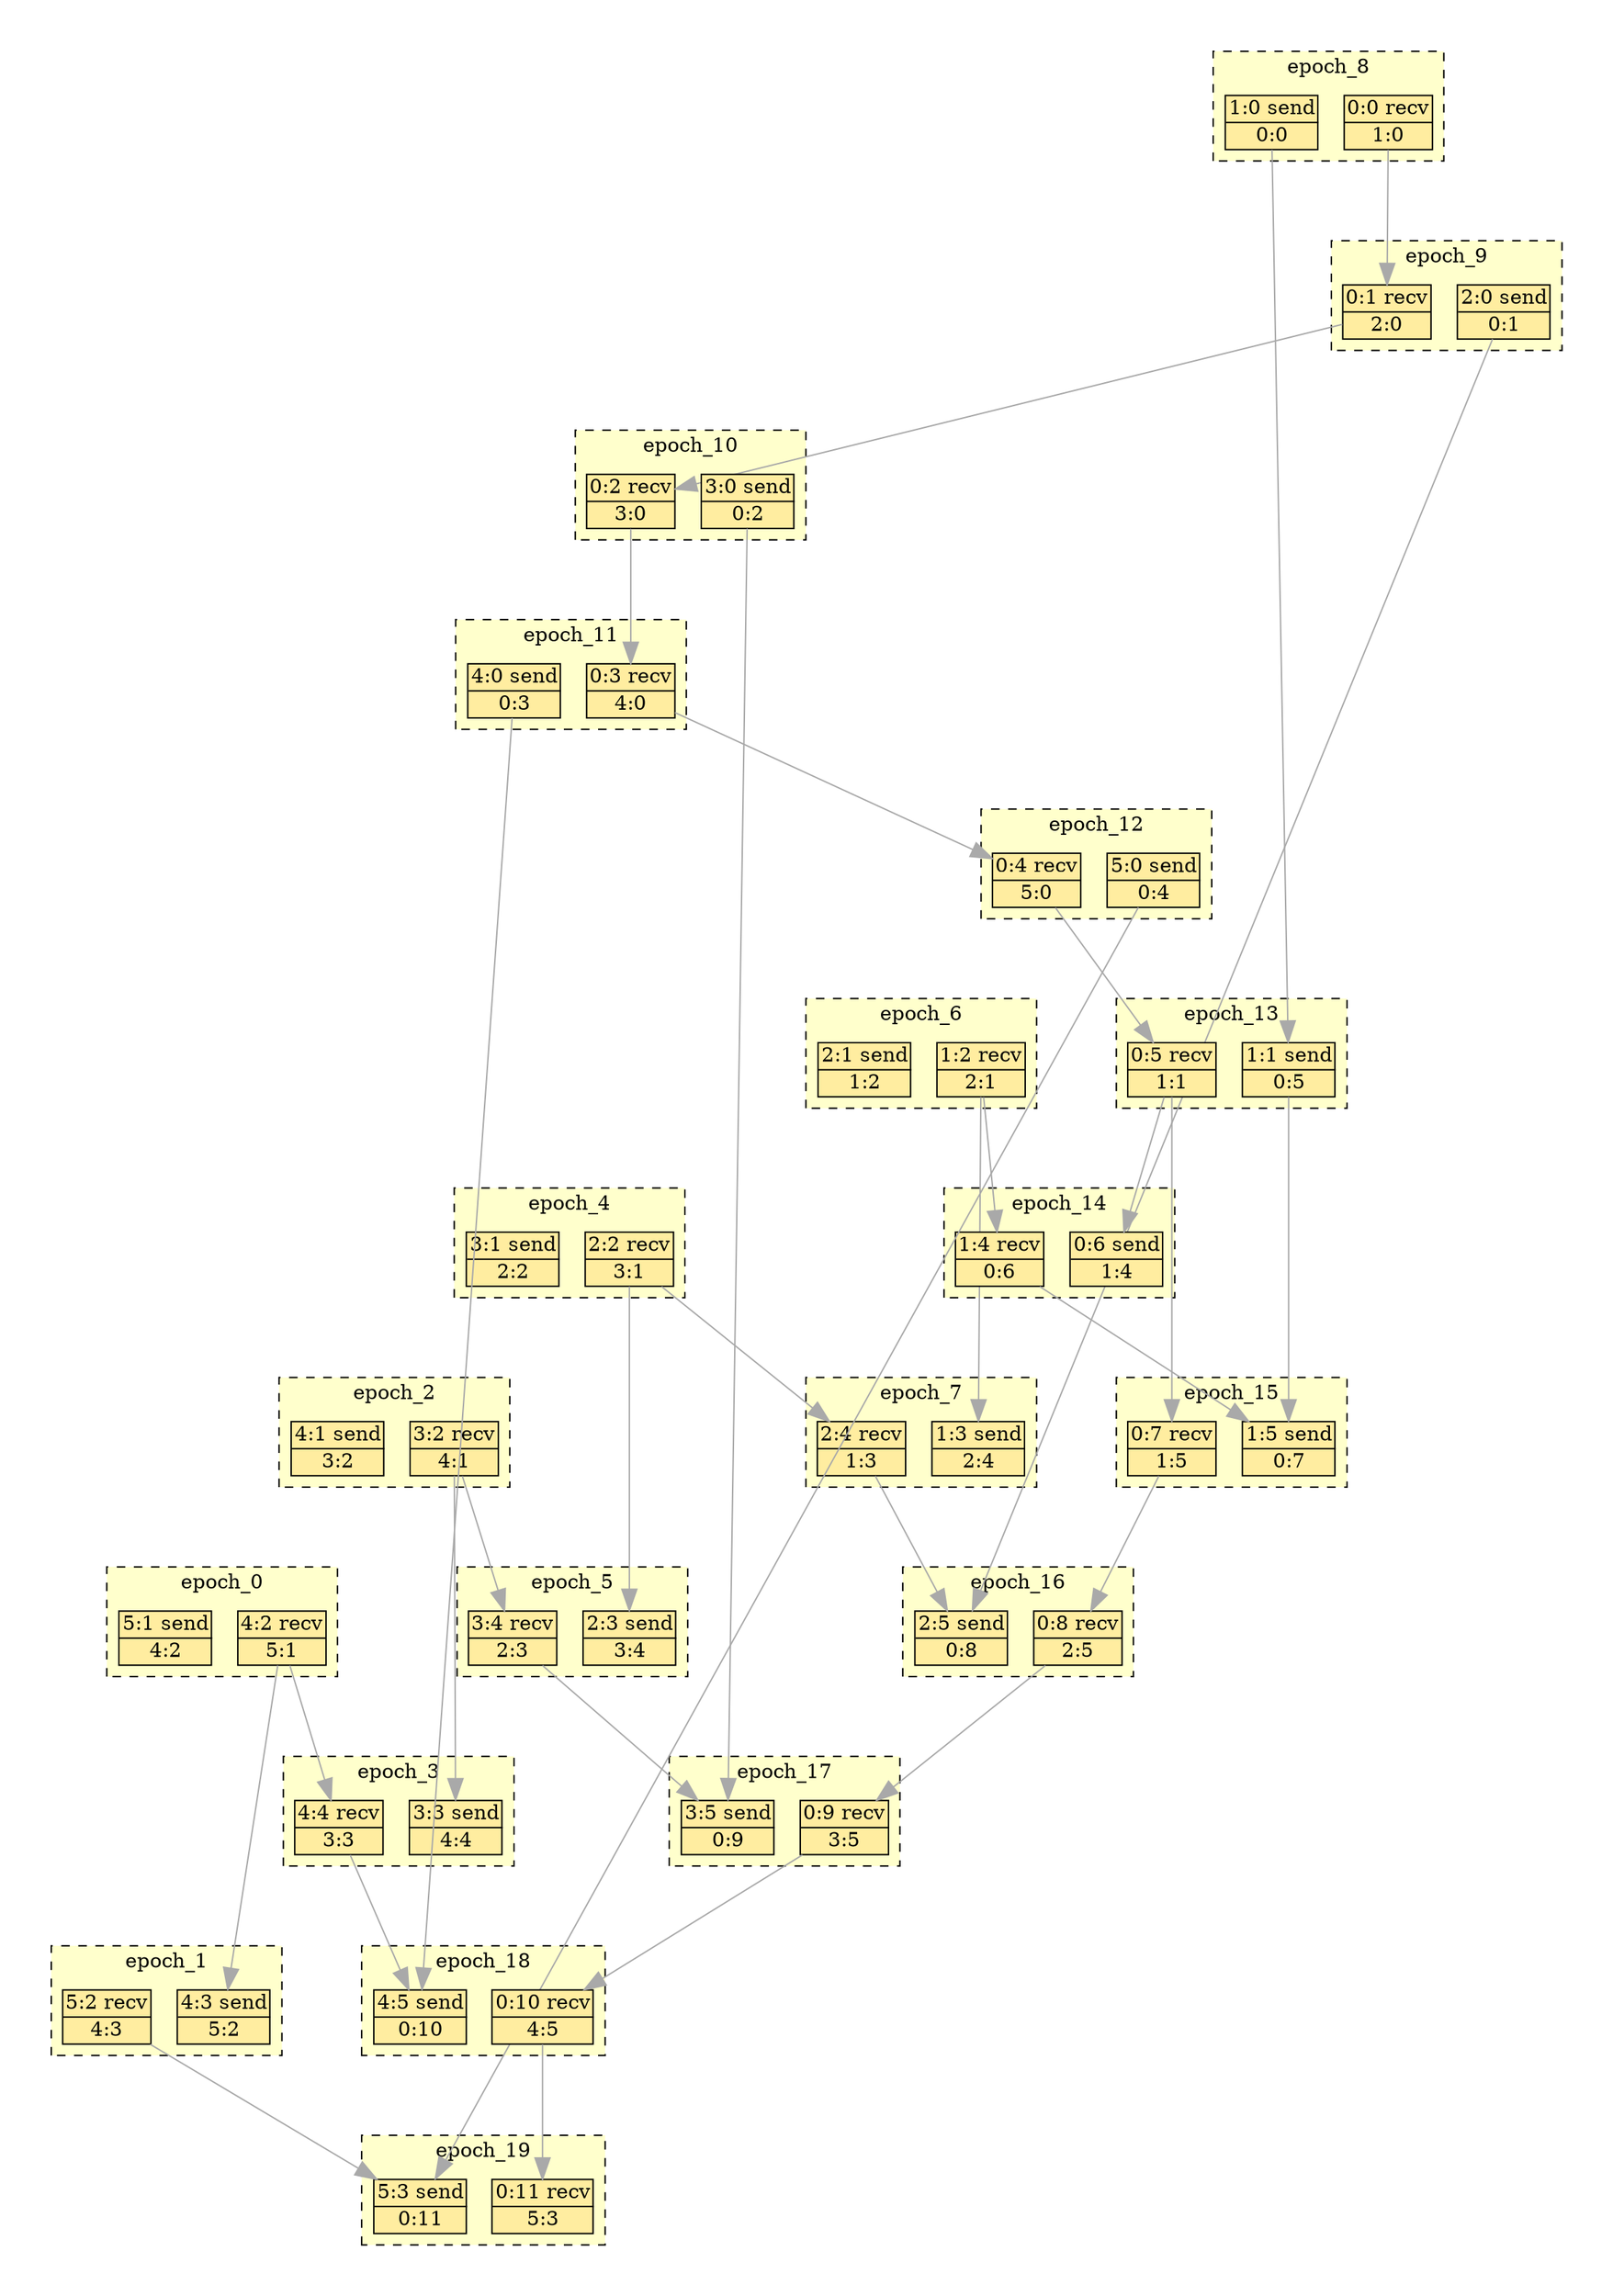 digraph{node[shape=none margin=0 style=filled colorscheme=ylorrd9 fillcolor=2];compound=true;splines=line;subgraph clusterdummy0_0{style=invis;subgraph clusterdummy0_1{style=invis;subgraph clusterdummy0_2{style=invis;subgraph cluster0{style=dashed;colorscheme=ylorrd9;bgcolor=1;edge[arrowhead=empty];label=epoch_0;32[label=<<table border="0" cellborder="0" cellspacing="0"><tr><td>4:2 recv</td></tr><hr/><tr><td> 5:1 </td></tr></table>>];37[label=<<table border="0" cellborder="0" cellspacing="0"><tr><td>5:1 send</td></tr><hr/><tr><td> 4:2 </td></tr></table>>];}}}}subgraph clusterdummy1_0{style=invis;subgraph clusterdummy1_1{style=invis;subgraph clusterdummy1_2{style=invis;subgraph cluster1{style=dashed;colorscheme=ylorrd9;bgcolor=1;edge[arrowhead=empty];label=epoch_1;33[label=<<table border="0" cellborder="0" cellspacing="0"><tr><td>4:3 send</td></tr><hr/><tr><td> 5:2 </td></tr></table>>];38[label=<<table border="0" cellborder="0" cellspacing="0"><tr><td>5:2 recv</td></tr><hr/><tr><td> 4:3 </td></tr></table>>];}}}}subgraph clusterdummy2_0{style=invis;subgraph clusterdummy2_1{style=invis;subgraph clusterdummy2_2{style=invis;subgraph cluster2{style=dashed;colorscheme=ylorrd9;bgcolor=1;edge[arrowhead=empty];label=epoch_2;26[label=<<table border="0" cellborder="0" cellspacing="0"><tr><td>3:2 recv</td></tr><hr/><tr><td> 4:1 </td></tr></table>>];31[label=<<table border="0" cellborder="0" cellspacing="0"><tr><td>4:1 send</td></tr><hr/><tr><td> 3:2 </td></tr></table>>];}}}}subgraph clusterdummy3_0{style=invis;subgraph clusterdummy3_1{style=invis;subgraph clusterdummy3_2{style=invis;subgraph cluster3{style=dashed;colorscheme=ylorrd9;bgcolor=1;edge[arrowhead=empty];label=epoch_3;27[label=<<table border="0" cellborder="0" cellspacing="0"><tr><td>3:3 send</td></tr><hr/><tr><td> 4:4 </td></tr></table>>];34[label=<<table border="0" cellborder="0" cellspacing="0"><tr><td>4:4 recv</td></tr><hr/><tr><td> 3:3 </td></tr></table>>];}}}}subgraph clusterdummy4_0{style=invis;subgraph clusterdummy4_1{style=invis;subgraph clusterdummy4_2{style=invis;subgraph cluster4{style=dashed;colorscheme=ylorrd9;bgcolor=1;edge[arrowhead=empty];label=epoch_4;20[label=<<table border="0" cellborder="0" cellspacing="0"><tr><td>2:2 recv</td></tr><hr/><tr><td> 3:1 </td></tr></table>>];25[label=<<table border="0" cellborder="0" cellspacing="0"><tr><td>3:1 send</td></tr><hr/><tr><td> 2:2 </td></tr></table>>];}}}}subgraph clusterdummy5_0{style=invis;subgraph clusterdummy5_1{style=invis;subgraph clusterdummy5_2{style=invis;subgraph cluster5{style=dashed;colorscheme=ylorrd9;bgcolor=1;edge[arrowhead=empty];label=epoch_5;21[label=<<table border="0" cellborder="0" cellspacing="0"><tr><td>2:3 send</td></tr><hr/><tr><td> 3:4 </td></tr></table>>];28[label=<<table border="0" cellborder="0" cellspacing="0"><tr><td>3:4 recv</td></tr><hr/><tr><td> 2:3 </td></tr></table>>];}}}}subgraph clusterdummy6_0{style=invis;subgraph clusterdummy6_1{style=invis;subgraph clusterdummy6_2{style=invis;subgraph cluster6{style=dashed;colorscheme=ylorrd9;bgcolor=1;edge[arrowhead=empty];label=epoch_6;14[label=<<table border="0" cellborder="0" cellspacing="0"><tr><td>1:2 recv</td></tr><hr/><tr><td> 2:1 </td></tr></table>>];19[label=<<table border="0" cellborder="0" cellspacing="0"><tr><td>2:1 send</td></tr><hr/><tr><td> 1:2 </td></tr></table>>];}}}}subgraph clusterdummy7_0{style=invis;subgraph clusterdummy7_1{style=invis;subgraph clusterdummy7_2{style=invis;subgraph cluster7{style=dashed;colorscheme=ylorrd9;bgcolor=1;edge[arrowhead=empty];label=epoch_7;15[label=<<table border="0" cellborder="0" cellspacing="0"><tr><td>1:3 send</td></tr><hr/><tr><td> 2:4 </td></tr></table>>];22[label=<<table border="0" cellborder="0" cellspacing="0"><tr><td>2:4 recv</td></tr><hr/><tr><td> 1:3 </td></tr></table>>];}}}}subgraph clusterdummy8_0{style=invis;subgraph clusterdummy8_1{style=invis;subgraph clusterdummy8_2{style=invis;subgraph cluster8{style=dashed;colorscheme=ylorrd9;bgcolor=1;edge[arrowhead=empty];label=epoch_8;0[label=<<table border="0" cellborder="0" cellspacing="0"><tr><td>0:0 recv</td></tr><hr/><tr><td> 1:0 </td></tr></table>>];12[label=<<table border="0" cellborder="0" cellspacing="0"><tr><td>1:0 send</td></tr><hr/><tr><td> 0:0 </td></tr></table>>];}}}}subgraph clusterdummy9_0{style=invis;subgraph clusterdummy9_1{style=invis;subgraph clusterdummy9_2{style=invis;subgraph cluster9{style=dashed;colorscheme=ylorrd9;bgcolor=1;edge[arrowhead=empty];label=epoch_9;1[label=<<table border="0" cellborder="0" cellspacing="0"><tr><td>0:1 recv</td></tr><hr/><tr><td> 2:0 </td></tr></table>>];18[label=<<table border="0" cellborder="0" cellspacing="0"><tr><td>2:0 send</td></tr><hr/><tr><td> 0:1 </td></tr></table>>];}}}}subgraph clusterdummy10_0{style=invis;subgraph clusterdummy10_1{style=invis;subgraph clusterdummy10_2{style=invis;subgraph cluster10{style=dashed;colorscheme=ylorrd9;bgcolor=1;edge[arrowhead=empty];label=epoch_10;2[label=<<table border="0" cellborder="0" cellspacing="0"><tr><td>0:2 recv</td></tr><hr/><tr><td> 3:0 </td></tr></table>>];24[label=<<table border="0" cellborder="0" cellspacing="0"><tr><td>3:0 send</td></tr><hr/><tr><td> 0:2 </td></tr></table>>];}}}}subgraph clusterdummy11_0{style=invis;subgraph clusterdummy11_1{style=invis;subgraph clusterdummy11_2{style=invis;subgraph cluster11{style=dashed;colorscheme=ylorrd9;bgcolor=1;edge[arrowhead=empty];label=epoch_11;3[label=<<table border="0" cellborder="0" cellspacing="0"><tr><td>0:3 recv</td></tr><hr/><tr><td> 4:0 </td></tr></table>>];30[label=<<table border="0" cellborder="0" cellspacing="0"><tr><td>4:0 send</td></tr><hr/><tr><td> 0:3 </td></tr></table>>];}}}}subgraph clusterdummy12_0{style=invis;subgraph clusterdummy12_1{style=invis;subgraph clusterdummy12_2{style=invis;subgraph cluster12{style=dashed;colorscheme=ylorrd9;bgcolor=1;edge[arrowhead=empty];label=epoch_12;4[label=<<table border="0" cellborder="0" cellspacing="0"><tr><td>0:4 recv</td></tr><hr/><tr><td> 5:0 </td></tr></table>>];36[label=<<table border="0" cellborder="0" cellspacing="0"><tr><td>5:0 send</td></tr><hr/><tr><td> 0:4 </td></tr></table>>];}}}}subgraph clusterdummy13_0{style=invis;subgraph clusterdummy13_1{style=invis;subgraph clusterdummy13_2{style=invis;subgraph cluster13{style=dashed;colorscheme=ylorrd9;bgcolor=1;edge[arrowhead=empty];label=epoch_13;5[label=<<table border="0" cellborder="0" cellspacing="0"><tr><td>0:5 recv</td></tr><hr/><tr><td> 1:1 </td></tr></table>>];13[label=<<table border="0" cellborder="0" cellspacing="0"><tr><td>1:1 send</td></tr><hr/><tr><td> 0:5 </td></tr></table>>];}}}}subgraph clusterdummy14_0{style=invis;subgraph clusterdummy14_1{style=invis;subgraph clusterdummy14_2{style=invis;subgraph cluster14{style=dashed;colorscheme=ylorrd9;bgcolor=1;edge[arrowhead=empty];label=epoch_14;6[label=<<table border="0" cellborder="0" cellspacing="0"><tr><td>0:6 send</td></tr><hr/><tr><td> 1:4 </td></tr></table>>];16[label=<<table border="0" cellborder="0" cellspacing="0"><tr><td>1:4 recv</td></tr><hr/><tr><td> 0:6 </td></tr></table>>];}}}}subgraph clusterdummy15_0{style=invis;subgraph clusterdummy15_1{style=invis;subgraph clusterdummy15_2{style=invis;subgraph cluster15{style=dashed;colorscheme=ylorrd9;bgcolor=1;edge[arrowhead=empty];label=epoch_15;7[label=<<table border="0" cellborder="0" cellspacing="0"><tr><td>0:7 recv</td></tr><hr/><tr><td> 1:5 </td></tr></table>>];17[label=<<table border="0" cellborder="0" cellspacing="0"><tr><td>1:5 send</td></tr><hr/><tr><td> 0:7 </td></tr></table>>];}}}}subgraph clusterdummy16_0{style=invis;subgraph clusterdummy16_1{style=invis;subgraph clusterdummy16_2{style=invis;subgraph cluster16{style=dashed;colorscheme=ylorrd9;bgcolor=1;edge[arrowhead=empty];label=epoch_16;8[label=<<table border="0" cellborder="0" cellspacing="0"><tr><td>0:8 recv</td></tr><hr/><tr><td> 2:5 </td></tr></table>>];23[label=<<table border="0" cellborder="0" cellspacing="0"><tr><td>2:5 send</td></tr><hr/><tr><td> 0:8 </td></tr></table>>];}}}}subgraph clusterdummy17_0{style=invis;subgraph clusterdummy17_1{style=invis;subgraph clusterdummy17_2{style=invis;subgraph cluster17{style=dashed;colorscheme=ylorrd9;bgcolor=1;edge[arrowhead=empty];label=epoch_17;9[label=<<table border="0" cellborder="0" cellspacing="0"><tr><td>0:9 recv</td></tr><hr/><tr><td> 3:5 </td></tr></table>>];29[label=<<table border="0" cellborder="0" cellspacing="0"><tr><td>3:5 send</td></tr><hr/><tr><td> 0:9 </td></tr></table>>];}}}}subgraph clusterdummy18_0{style=invis;subgraph clusterdummy18_1{style=invis;subgraph clusterdummy18_2{style=invis;subgraph cluster18{style=dashed;colorscheme=ylorrd9;bgcolor=1;edge[arrowhead=empty];label=epoch_18;10[label=<<table border="0" cellborder="0" cellspacing="0"><tr><td>0:10 recv</td></tr><hr/><tr><td> 4:5 </td></tr></table>>];35[label=<<table border="0" cellborder="0" cellspacing="0"><tr><td>4:5 send</td></tr><hr/><tr><td> 0:10 </td></tr></table>>];}}}}subgraph clusterdummy19_0{style=invis;subgraph clusterdummy19_1{style=invis;subgraph clusterdummy19_2{style=invis;subgraph cluster19{style=dashed;colorscheme=ylorrd9;bgcolor=1;edge[arrowhead=empty];label=epoch_19;11[label=<<table border="0" cellborder="0" cellspacing="0"><tr><td>0:11 recv</td></tr><hr/><tr><td> 5:3 </td></tr></table>>];39[label=<<table border="0" cellborder="0" cellspacing="0"><tr><td>5:3 send</td></tr><hr/><tr><td> 0:11 </td></tr></table>>];}}}}subgraph clusterdummy20_0{style=invis;subgraph clusterdummy20_1{style=invis;subgraph clusterdummy20_2{style=invis;subgraph cluster20{style=dashed;colorscheme=ylorrd9;bgcolor=1;edge[arrowhead=empty];label=epoch_20;}}}}subgraph{edge[color=darkgray arrowsize=1.5];0->1;1->2;2->3;3->4;4->5;5->6;5->7;7->8;8->9;9->10;10->11;12->13;14->15;14->16;16->17;13->17;20->21;20->22;22->23;18->23;26->27;26->28;28->29;24->29;32->33;32->34;34->35;30->35;38->39;36->39;}}